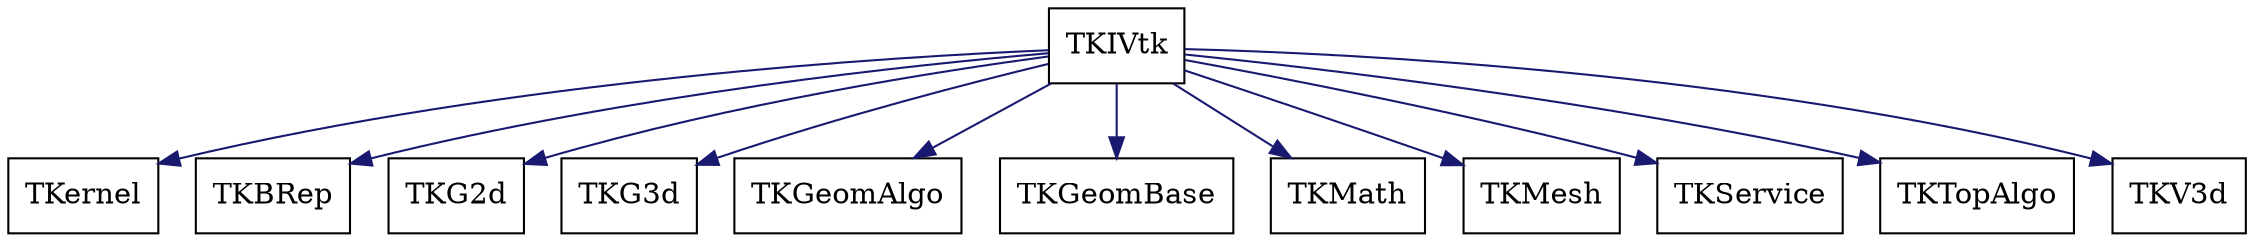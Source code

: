 digraph schema_TKIVtk
{
	TKIVtk [ URL = "toolkit_tkivtk.html", shape = box ]
	TKernel [ URL = "toolkit_tkernel.html" , shape = box ]
	TKIVtk -> TKernel [ color = "midnightblue", style = "solid" ]
	TKBRep [ URL = "toolkit_tkbrep.html" , shape = box ]
	TKIVtk -> TKBRep [ color = "midnightblue", style = "solid" ]
	TKG2d [ URL = "toolkit_tkg2d.html" , shape = box ]
	TKIVtk -> TKG2d [ color = "midnightblue", style = "solid" ]
	TKG3d [ URL = "toolkit_tkg3d.html" , shape = box ]
	TKIVtk -> TKG3d [ color = "midnightblue", style = "solid" ]
	TKGeomAlgo [ URL = "toolkit_tkgeomalgo.html" , shape = box ]
	TKIVtk -> TKGeomAlgo [ color = "midnightblue", style = "solid" ]
	TKGeomBase [ URL = "toolkit_tkgeombase.html" , shape = box ]
	TKIVtk -> TKGeomBase [ color = "midnightblue", style = "solid" ]
	TKMath [ URL = "toolkit_tkmath.html" , shape = box ]
	TKIVtk -> TKMath [ color = "midnightblue", style = "solid" ]
	TKMesh [ URL = "toolkit_tkmesh.html" , shape = box ]
	TKIVtk -> TKMesh [ color = "midnightblue", style = "solid" ]
	TKService [ URL = "toolkit_tkservice.html" , shape = box ]
	TKIVtk -> TKService [ color = "midnightblue", style = "solid" ]
	TKTopAlgo [ URL = "toolkit_tktopalgo.html" , shape = box ]
	TKIVtk -> TKTopAlgo [ color = "midnightblue", style = "solid" ]
	TKV3d [ URL = "toolkit_tkv3d.html" , shape = box ]
	TKIVtk -> TKV3d [ color = "midnightblue", style = "solid" ]
	aspect = 1
}
